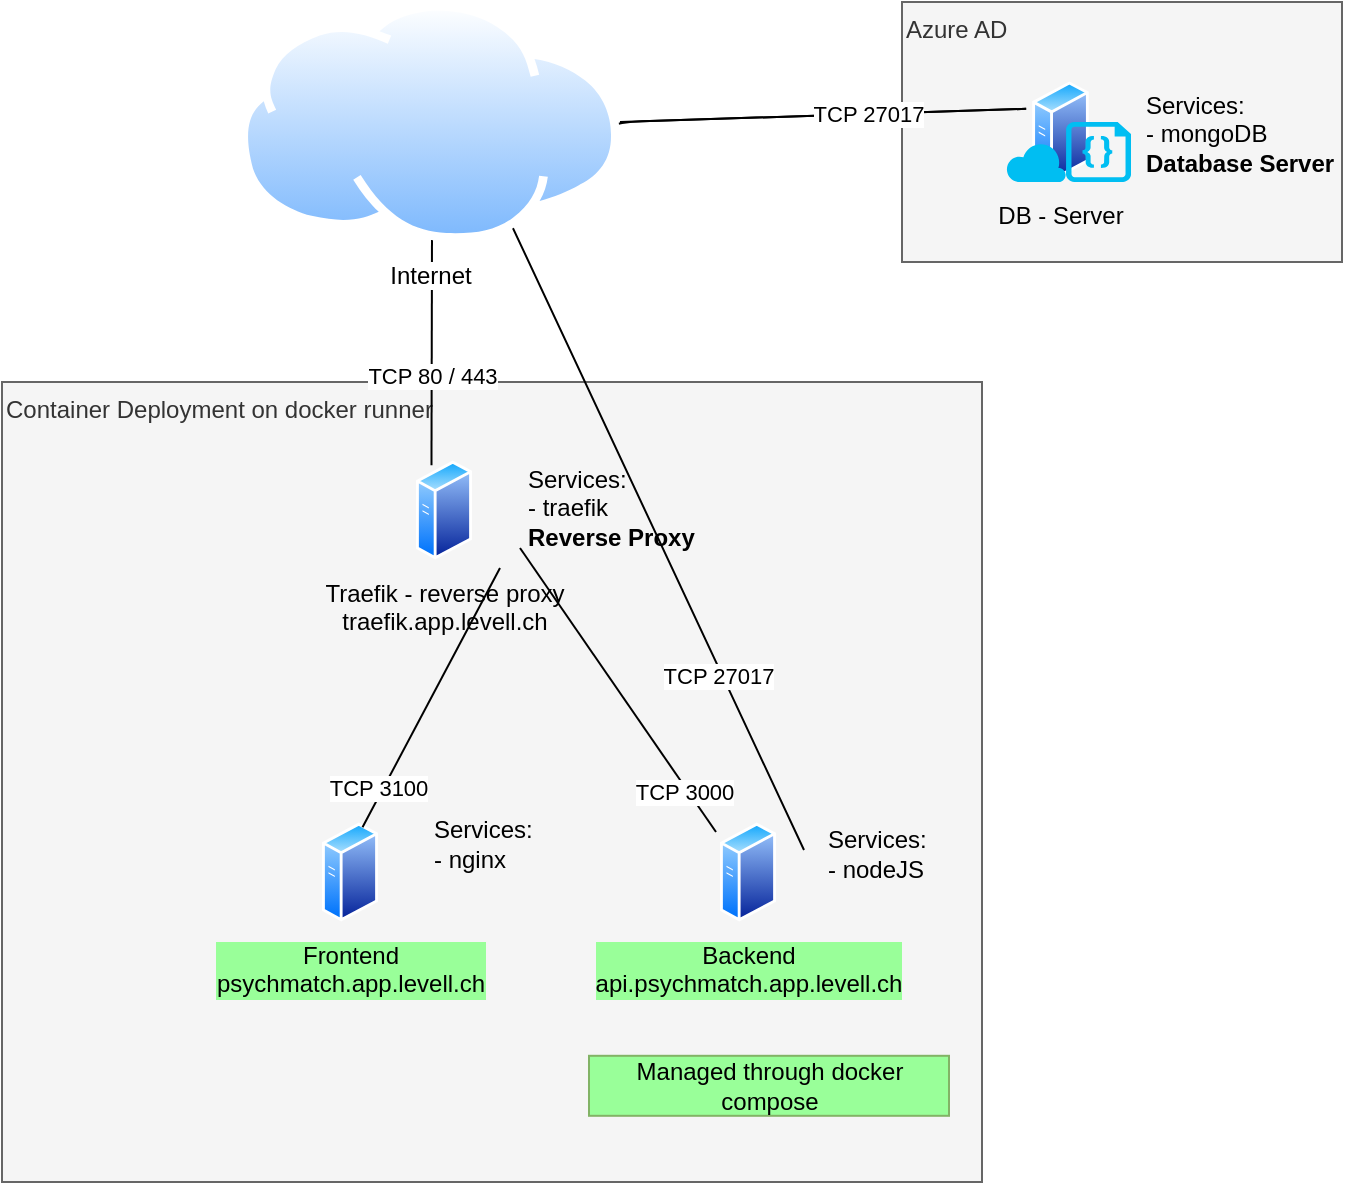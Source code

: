 <mxfile version="16.6.4" type="device" pages="6"><diagram id="qQyZ8xjQyn53162heen1" name="ArchitectureStreetmix"><mxGraphModel dx="2792" dy="1772" grid="1" gridSize="10" guides="1" tooltips="1" connect="1" arrows="1" fold="1" page="1" pageScale="1" pageWidth="827" pageHeight="1169" math="0" shadow="0"><root><mxCell id="0"/><mxCell id="1" parent="0"/><mxCell id="zIPIkFJO_v8_B_GZFJ4O-2" value="Azure AD" style="rounded=0;whiteSpace=wrap;html=1;fillColor=#f5f5f5;strokeColor=#666666;fontColor=#333333;align=left;verticalAlign=top;" vertex="1" parent="1"><mxGeometry x="-1170" y="-890" width="220" height="130" as="geometry"/></mxCell><mxCell id="96M_ANZX2XTfKE-PERCX-1" value="Container Deployment on docker runner" style="rounded=0;whiteSpace=wrap;html=1;fillColor=#f5f5f5;strokeColor=#666666;fontColor=#333333;align=left;verticalAlign=top;" parent="1" vertex="1"><mxGeometry x="-1620" y="-700" width="490" height="400" as="geometry"/></mxCell><mxCell id="96M_ANZX2XTfKE-PERCX-2" value="DB - Server" style="aspect=fixed;perimeter=ellipsePerimeter;html=1;align=center;shadow=0;dashed=0;spacingTop=3;image;image=img/lib/active_directory/generic_server.svg;fontFamily=Helvetica;fontSize=12;fontColor=#000000;strokeColor=#000000;fillColor=#ffffff;labelBackgroundColor=none;" parent="1" vertex="1"><mxGeometry x="-1110" y="-850.3" width="38.5" height="50" as="geometry"/></mxCell><mxCell id="96M_ANZX2XTfKE-PERCX-3" value="Services:&amp;nbsp;&lt;br&gt;- traefik&lt;br&gt;&lt;b&gt;Reverse Proxy&lt;/b&gt;" style="text;html=1;strokeColor=none;fillColor=none;align=left;verticalAlign=middle;whiteSpace=wrap;rounded=0;" parent="1" vertex="1"><mxGeometry x="-1359" y="-647.3" width="104" height="20" as="geometry"/></mxCell><mxCell id="96M_ANZX2XTfKE-PERCX-4" value="TCP 27017" style="endArrow=none;html=1;entryX=0;entryY=0.25;entryDx=0;entryDy=0;exitX=0.75;exitY=0;exitDx=0;exitDy=0;endFill=0;" parent="1" source="96M_ANZX2XTfKE-PERCX-10" target="96M_ANZX2XTfKE-PERCX-2" edge="1"><mxGeometry x="-0.705" y="1" width="50" height="50" relative="1" as="geometry"><mxPoint x="-837.845" y="-385.503" as="sourcePoint"/><mxPoint x="-1134.5" y="-597.0" as="targetPoint"/><mxPoint x="-1" as="offset"/><Array as="points"><mxPoint x="-1380" y="-810"/><mxPoint x="-1310" y="-830"/></Array></mxGeometry></mxCell><mxCell id="96M_ANZX2XTfKE-PERCX-5" value="Frontend&lt;br&gt;psychmatch.app.levell.ch" style="aspect=fixed;perimeter=ellipsePerimeter;html=1;align=center;shadow=0;dashed=0;spacingTop=3;image;image=img/lib/active_directory/generic_server.svg;labelBackgroundColor=#99FF99;" parent="1" vertex="1"><mxGeometry x="-1460" y="-480" width="28.0" height="50" as="geometry"/></mxCell><mxCell id="96M_ANZX2XTfKE-PERCX-6" value="Services:&amp;nbsp;&lt;br&gt;- nginx" style="text;html=1;strokeColor=none;fillColor=none;align=left;verticalAlign=middle;whiteSpace=wrap;rounded=0;" parent="1" vertex="1"><mxGeometry x="-1406.5" y="-479" width="80" height="20" as="geometry"/></mxCell><mxCell id="96M_ANZX2XTfKE-PERCX-7" value="" style="shape=image;html=1;verticalAlign=top;verticalLabelPosition=bottom;labelBackgroundColor=#ffffff;imageAspect=0;aspect=fixed;image=https://cdn4.iconfinder.com/data/icons/logos-and-brands/512/97_Docker_logo_logos-128.png" parent="1" vertex="1"><mxGeometry x="-1441" y="-466" width="40" height="40" as="geometry"/></mxCell><mxCell id="96M_ANZX2XTfKE-PERCX-8" value="Backend&lt;br&gt;api.psychmatch.app.levell.ch" style="aspect=fixed;perimeter=ellipsePerimeter;html=1;align=center;shadow=0;dashed=0;spacingTop=3;image;image=img/lib/active_directory/generic_server.svg;labelBackgroundColor=#99FF99;" parent="1" vertex="1"><mxGeometry x="-1261" y="-480" width="28.0" height="50" as="geometry"/></mxCell><mxCell id="96M_ANZX2XTfKE-PERCX-9" value="Services:&amp;nbsp;&lt;br&gt;- nodeJS" style="text;html=1;strokeColor=none;fillColor=none;align=left;verticalAlign=middle;whiteSpace=wrap;rounded=0;" parent="1" vertex="1"><mxGeometry x="-1209" y="-474" width="85" height="20" as="geometry"/></mxCell><mxCell id="96M_ANZX2XTfKE-PERCX-10" value="" style="shape=image;html=1;verticalAlign=top;verticalLabelPosition=bottom;labelBackgroundColor=#ffffff;imageAspect=0;aspect=fixed;image=https://cdn4.iconfinder.com/data/icons/logos-and-brands/512/97_Docker_logo_logos-128.png" parent="1" vertex="1"><mxGeometry x="-1249" y="-466" width="40" height="40" as="geometry"/></mxCell><mxCell id="96M_ANZX2XTfKE-PERCX-26" value="Traefik - reverse proxy&lt;br&gt;traefik.app.levell.ch" style="aspect=fixed;perimeter=ellipsePerimeter;html=1;align=center;shadow=0;dashed=0;spacingTop=3;image;image=img/lib/active_directory/generic_server.svg;labelBackgroundColor=none;" parent="1" vertex="1"><mxGeometry x="-1413" y="-661" width="28.0" height="50" as="geometry"/></mxCell><mxCell id="96M_ANZX2XTfKE-PERCX-27" value="" style="shape=image;html=1;verticalAlign=top;verticalLabelPosition=bottom;labelBackgroundColor=#ffffff;imageAspect=0;aspect=fixed;image=https://cdn4.iconfinder.com/data/icons/logos-and-brands/512/97_Docker_logo_logos-128.png" parent="1" vertex="1"><mxGeometry x="-1401" y="-647" width="40" height="40" as="geometry"/></mxCell><mxCell id="96M_ANZX2XTfKE-PERCX-30" value="TCP 3000" style="endArrow=none;html=1;exitX=-0.071;exitY=0.1;exitDx=0;exitDy=0;endFill=0;exitPerimeter=0;entryX=1;entryY=0.75;entryDx=0;entryDy=0;" parent="1" source="96M_ANZX2XTfKE-PERCX-8" target="96M_ANZX2XTfKE-PERCX-27" edge="1"><mxGeometry x="-0.705" y="1" width="50" height="50" relative="1" as="geometry"><mxPoint x="-1098" y="-370.4" as="sourcePoint"/><mxPoint x="-884.273" y="-500.607" as="targetPoint"/><mxPoint x="-1" as="offset"/></mxGeometry></mxCell><mxCell id="96M_ANZX2XTfKE-PERCX-34" value="TCP 3100" style="endArrow=none;html=1;entryX=0.75;entryY=1;entryDx=0;entryDy=0;exitX=0.75;exitY=0;exitDx=0;exitDy=0;endFill=0;" parent="1" source="96M_ANZX2XTfKE-PERCX-5" target="96M_ANZX2XTfKE-PERCX-27" edge="1"><mxGeometry x="-0.705" y="1" width="50" height="50" relative="1" as="geometry"><mxPoint x="-1048" y="-320.4" as="sourcePoint"/><mxPoint x="-834.273" y="-450.607" as="targetPoint"/><mxPoint x="-1" as="offset"/></mxGeometry></mxCell><mxCell id="96M_ANZX2XTfKE-PERCX-35" value="TCP 80 / 443" style="endArrow=none;html=1;exitX=0.25;exitY=0;exitDx=0;exitDy=0;endFill=0;" parent="1" source="96M_ANZX2XTfKE-PERCX-26" edge="1"><mxGeometry x="-0.217" width="50" height="50" relative="1" as="geometry"><mxPoint x="-1038" y="-310.4" as="sourcePoint"/><mxPoint x="-1405" y="-773.4" as="targetPoint"/><mxPoint as="offset"/></mxGeometry></mxCell><mxCell id="96M_ANZX2XTfKE-PERCX-41" value="Internet" style="aspect=fixed;perimeter=ellipsePerimeter;html=1;align=center;shadow=0;dashed=0;spacingTop=3;image;image=img/lib/active_directory/internet_cloud.svg;" parent="1" vertex="1"><mxGeometry x="-1501.48" y="-890" width="190.48" height="120" as="geometry"/></mxCell><mxCell id="96M_ANZX2XTfKE-PERCX-67" value="Services:&amp;nbsp;&lt;br&gt;- mongoDB&lt;br&gt;&lt;b&gt;Database Server&lt;/b&gt;" style="text;html=1;strokeColor=none;fillColor=none;align=left;verticalAlign=middle;whiteSpace=wrap;rounded=0;" parent="1" vertex="1"><mxGeometry x="-1050" y="-834" width="104" height="20" as="geometry"/></mxCell><mxCell id="96M_ANZX2XTfKE-PERCX-76" value="Managed through docker compose" style="rounded=0;whiteSpace=wrap;html=1;fillColor=#99FF99;strokeColor=#82b366;" parent="1" vertex="1"><mxGeometry x="-1326.5" y="-363.1" width="180" height="30" as="geometry"/></mxCell><mxCell id="w_t-z0tEU47WpqoDNk3G-3" value="" style="verticalLabelPosition=bottom;html=1;verticalAlign=top;align=center;strokeColor=none;fillColor=#00BEF2;shape=mxgraph.azure.code_file;pointerEvents=1;" parent="1" vertex="1"><mxGeometry x="-1088" y="-830" width="32.5" height="30" as="geometry"/></mxCell><mxCell id="w_t-z0tEU47WpqoDNk3G-4" value="TCP 27017" style="endArrow=none;html=1;exitX=0;exitY=0.25;exitDx=0;exitDy=0;endFill=0;entryX=1;entryY=0.5;entryDx=0;entryDy=0;" parent="1" source="96M_ANZX2XTfKE-PERCX-2" target="96M_ANZX2XTfKE-PERCX-41" edge="1"><mxGeometry x="-0.217" width="50" height="50" relative="1" as="geometry"><mxPoint x="-1395.221" y="-648.396" as="sourcePoint"/><mxPoint x="-1395" y="-763.4" as="targetPoint"/><mxPoint as="offset"/></mxGeometry></mxCell><mxCell id="zIPIkFJO_v8_B_GZFJ4O-1" value="" style="verticalLabelPosition=bottom;html=1;verticalAlign=top;align=center;strokeColor=none;fillColor=#00BEF2;shape=mxgraph.azure.cloud;labelBackgroundColor=none;" vertex="1" parent="1"><mxGeometry x="-1118" y="-820" width="30" height="20" as="geometry"/></mxCell></root></mxGraphModel></diagram><diagram id="lpQm7NRxzATb9ZtArna3" name="Schematic Visualisation"><mxGraphModel dx="2249" dy="754" grid="1" gridSize="10" guides="1" tooltips="1" connect="1" arrows="1" fold="1" page="1" pageScale="1" pageWidth="827" pageHeight="1169" math="0" shadow="0"><root><mxCell id="cSlD16HzSfQMC0nn3rSk-0"/><mxCell id="cSlD16HzSfQMC0nn3rSk-1" parent="cSlD16HzSfQMC0nn3rSk-0"/><mxCell id="qzi3_9aLw6VrGjQg-G-w-5" value="&amp;lt;" style="rounded=0;whiteSpace=wrap;html=1;strokeColor=#6c8ebf;fillColor=#dae8fc;align=left;verticalAlign=top;fontStyle=2" parent="cSlD16HzSfQMC0nn3rSk-1" vertex="1"><mxGeometry x="200" y="110" width="1100" height="770" as="geometry"/></mxCell><mxCell id="qzi3_9aLw6VrGjQg-G-w-0" value="Potential Client" style="verticalLabelPosition=bottom;shadow=0;dashed=0;align=center;html=1;verticalAlign=top;strokeWidth=1;shape=mxgraph.mockup.containers.userFemale;strokeColor=none;strokeColor2=#008cff;fillColor=default;" parent="cSlD16HzSfQMC0nn3rSk-1" vertex="1"><mxGeometry x="70" y="130" width="100" height="100" as="geometry"/></mxCell><mxCell id="qzi3_9aLw6VrGjQg-G-w-3" value="&lt;h1&gt;Potential Client&lt;/h1&gt;&lt;p&gt;Formulates the issue she or he is currently experiencing in an e-mail and sends it to our service.&amp;nbsp;&lt;/p&gt;&lt;p&gt;The e-mails are written in Czech.&amp;nbsp;&lt;/p&gt;" style="text;html=1;strokeColor=none;fillColor=none;spacing=5;spacingTop=-20;whiteSpace=wrap;overflow=hidden;rounded=0;" parent="cSlD16HzSfQMC0nn3rSk-1" vertex="1"><mxGeometry x="-140" y="130" width="190" height="130" as="geometry"/></mxCell><mxCell id="qzi3_9aLw6VrGjQg-G-w-4" value="&lt;h1&gt;Psychologists&lt;/h1&gt;&lt;p&gt;`Receives the e-mail from the potential clients.&amp;nbsp;&lt;/p&gt;&lt;p&gt;Adds the email to the psychmatch web app. During this process the psychologists ensures that sensitive data is removed.&amp;nbsp;&lt;br&gt;&lt;/p&gt;&lt;p&gt;Additionally is in charge of managing the psychologists pool. A psychologists is defined with its name and matching keywords.&lt;/p&gt;" style="text;html=1;strokeColor=none;fillColor=none;spacing=5;spacingTop=-20;whiteSpace=wrap;overflow=hidden;rounded=0;" parent="cSlD16HzSfQMC0nn3rSk-1" vertex="1"><mxGeometry x="414" y="126" width="306" height="184" as="geometry"/></mxCell><mxCell id="qzi3_9aLw6VrGjQg-G-w-6" value="" style="endArrow=classic;html=1;rounded=0;entryX=-0.008;entryY=0.535;entryDx=0;entryDy=0;entryPerimeter=0;exitX=1.009;exitY=0.599;exitDx=0;exitDy=0;exitPerimeter=0;" parent="cSlD16HzSfQMC0nn3rSk-1" source="qzi3_9aLw6VrGjQg-G-w-0" target="qzi3_9aLw6VrGjQg-G-w-1" edge="1"><mxGeometry width="50" height="50" relative="1" as="geometry"><mxPoint x="80" y="340" as="sourcePoint"/><mxPoint x="130" y="290" as="targetPoint"/></mxGeometry></mxCell><mxCell id="qzi3_9aLw6VrGjQg-G-w-2" value="" style="html=1;verticalLabelPosition=bottom;align=center;labelBackgroundColor=#ffffff;verticalAlign=top;strokeWidth=2;strokeColor=#0080F0;shadow=0;dashed=0;shape=mxgraph.ios7.icons.mail;" parent="cSlD16HzSfQMC0nn3rSk-1" vertex="1"><mxGeometry x="220" y="172" width="50" height="28" as="geometry"/></mxCell><mxCell id="qzi3_9aLw6VrGjQg-G-w-8" value="Psychmatch" style="rounded=0;whiteSpace=wrap;html=1;strokeColor=#82b366;fillColor=#d5e8d4;align=left;verticalAlign=top;" parent="cSlD16HzSfQMC0nn3rSk-1" vertex="1"><mxGeometry x="220" y="310" width="1060" height="550" as="geometry"/></mxCell><mxCell id="qzi3_9aLw6VrGjQg-G-w-24" value="Psychologists Pool" style="rounded=0;whiteSpace=wrap;html=1;strokeColor=#b85450;fillColor=#f8cecc;verticalAlign=top;align=left;" parent="cSlD16HzSfQMC0nn3rSk-1" vertex="1"><mxGeometry x="710" y="358" width="290" height="165" as="geometry"/></mxCell><mxCell id="qzi3_9aLw6VrGjQg-G-w-9" value="" style="html=1;verticalLabelPosition=bottom;align=center;labelBackgroundColor=#ffffff;verticalAlign=top;strokeWidth=2;strokeColor=#0080F0;shadow=0;dashed=0;shape=mxgraph.ios7.icons.mail;" parent="cSlD16HzSfQMC0nn3rSk-1" vertex="1"><mxGeometry x="331" y="330" width="50" height="28" as="geometry"/></mxCell><mxCell id="qzi3_9aLw6VrGjQg-G-w-12" value="" style="strokeColor=#dddddd;shadow=1;strokeWidth=1;rounded=1;absoluteArcSize=1;arcSize=2;fillColor=default;" parent="cSlD16HzSfQMC0nn3rSk-1" vertex="1"><mxGeometry x="296" y="400" width="120" height="40" as="geometry"/></mxCell><mxCell id="qzi3_9aLw6VrGjQg-G-w-13" value="Translation&#10;API" style="sketch=0;dashed=0;connectable=0;html=1;fillColor=#5184F3;strokeColor=none;shape=mxgraph.gcp2.hexIcon;prIcon=cloud_translation_api;part=1;labelPosition=right;verticalLabelPosition=middle;align=left;verticalAlign=middle;spacingLeft=5;fontColor=#999999;fontSize=12;" parent="qzi3_9aLw6VrGjQg-G-w-12" vertex="1"><mxGeometry y="0.5" width="44" height="39" relative="1" as="geometry"><mxPoint x="5" y="-19.5" as="offset"/></mxGeometry></mxCell><mxCell id="qzi3_9aLw6VrGjQg-G-w-14" value="" style="shape=image;html=1;verticalAlign=top;verticalLabelPosition=bottom;labelBackgroundColor=#ffffff;imageAspect=0;aspect=fixed;image=https://cdn2.iconfinder.com/data/icons/seo-web-1-filled-outline/64/keyword-search_result-seo-128.png;strokeColor=default;fillColor=default;" parent="cSlD16HzSfQMC0nn3rSk-1" vertex="1"><mxGeometry x="326" y="524" width="60" height="60" as="geometry"/></mxCell><mxCell id="qzi3_9aLw6VrGjQg-G-w-15" value="" style="shape=image;html=1;verticalAlign=top;verticalLabelPosition=bottom;labelBackgroundColor=#ffffff;imageAspect=0;aspect=fixed;image=https://cdn0.iconfinder.com/data/icons/female-styles/500/woman-headband-bg-128.png;strokeColor=default;fillColor=default;" parent="cSlD16HzSfQMC0nn3rSk-1" vertex="1"><mxGeometry x="750" y="393" width="60" height="60" as="geometry"/></mxCell><mxCell id="qzi3_9aLw6VrGjQg-G-w-16" value="" style="shape=image;html=1;verticalAlign=top;verticalLabelPosition=bottom;labelBackgroundColor=#ffffff;imageAspect=0;aspect=fixed;image=https://cdn0.iconfinder.com/data/icons/female-styles/500/woman-runner-bg-128.png;strokeColor=default;fillColor=default;" parent="cSlD16HzSfQMC0nn3rSk-1" vertex="1"><mxGeometry x="810" y="393" width="60" height="60" as="geometry"/></mxCell><mxCell id="qzi3_9aLw6VrGjQg-G-w-18" value="" style="shape=image;html=1;verticalAlign=top;verticalLabelPosition=bottom;labelBackgroundColor=#ffffff;imageAspect=0;aspect=fixed;image=https://cdn0.iconfinder.com/data/icons/female-styles/500/woman-headband-bg-128.png;strokeColor=default;fillColor=default;" parent="cSlD16HzSfQMC0nn3rSk-1" vertex="1"><mxGeometry x="810" y="453" width="60" height="60" as="geometry"/></mxCell><mxCell id="qzi3_9aLw6VrGjQg-G-w-19" value="" style="shape=image;html=1;verticalAlign=top;verticalLabelPosition=bottom;labelBackgroundColor=#ffffff;imageAspect=0;aspect=fixed;image=https://cdn0.iconfinder.com/data/icons/female-styles/500/woman-runner-bg-128.png;strokeColor=default;fillColor=default;" parent="cSlD16HzSfQMC0nn3rSk-1" vertex="1"><mxGeometry x="750" y="453" width="60" height="60" as="geometry"/></mxCell><mxCell id="qzi3_9aLw6VrGjQg-G-w-20" value="" style="shape=image;html=1;verticalAlign=top;verticalLabelPosition=bottom;labelBackgroundColor=#ffffff;imageAspect=0;aspect=fixed;image=https://cdn0.iconfinder.com/data/icons/female-styles/500/woman-runner-bg-128.png;strokeColor=default;fillColor=default;" parent="cSlD16HzSfQMC0nn3rSk-1" vertex="1"><mxGeometry x="870" y="453" width="60" height="60" as="geometry"/></mxCell><mxCell id="qzi3_9aLw6VrGjQg-G-w-21" value="" style="shape=image;html=1;verticalAlign=top;verticalLabelPosition=bottom;labelBackgroundColor=#ffffff;imageAspect=0;aspect=fixed;image=https://cdn0.iconfinder.com/data/icons/female-styles/500/woman-headband-bg-128.png;strokeColor=default;fillColor=default;" parent="cSlD16HzSfQMC0nn3rSk-1" vertex="1"><mxGeometry x="870" y="393" width="60" height="60" as="geometry"/></mxCell><mxCell id="qzi3_9aLw6VrGjQg-G-w-23" value="manages" style="endArrow=classic;html=1;rounded=0;entryX=0.5;entryY=0;entryDx=0;entryDy=0;exitX=1;exitY=0.5;exitDx=0;exitDy=0;" parent="cSlD16HzSfQMC0nn3rSk-1" target="qzi3_9aLw6VrGjQg-G-w-24" edge="1"><mxGeometry x="-0.261" width="50" height="50" relative="1" as="geometry"><mxPoint x="724" y="213" as="sourcePoint"/><mxPoint x="969" y="395" as="targetPoint"/><Array as="points"><mxPoint x="855" y="213"/></Array><mxPoint as="offset"/></mxGeometry></mxCell><mxCell id="qzi3_9aLw6VrGjQg-G-w-25" value="uploads" style="endArrow=classic;html=1;rounded=0;entryX=0.513;entryY=0.061;entryDx=0;entryDy=0;entryPerimeter=0;" parent="cSlD16HzSfQMC0nn3rSk-1" source="qzi3_9aLw6VrGjQg-G-w-1" target="qzi3_9aLw6VrGjQg-G-w-9" edge="1"><mxGeometry width="50" height="50" relative="1" as="geometry"><mxPoint x="310" y="340" as="sourcePoint"/><mxPoint x="360" y="290" as="targetPoint"/></mxGeometry></mxCell><mxCell id="qzi3_9aLw6VrGjQg-G-w-26" value="" style="aspect=fixed;perimeter=ellipsePerimeter;html=1;align=center;shadow=0;dashed=0;spacingTop=3;image;image=img/lib/active_directory/database.svg;strokeColor=default;fillColor=default;" parent="cSlD16HzSfQMC0nn3rSk-1" vertex="1"><mxGeometry x="950" y="358" width="50" height="37" as="geometry"/></mxCell><mxCell id="qzi3_9aLw6VrGjQg-G-w-28" value="" style="aspect=fixed;perimeter=ellipsePerimeter;html=1;align=center;shadow=0;dashed=0;spacingTop=3;image;image=img/lib/active_directory/database.svg;strokeColor=default;fillColor=default;" parent="cSlD16HzSfQMC0nn3rSk-1" vertex="1"><mxGeometry x="610" y="820" width="50" height="37" as="geometry"/></mxCell><mxCell id="qzi3_9aLw6VrGjQg-G-w-29" value="translation from CZ to EN" style="endArrow=classic;html=1;rounded=0;exitX=0.497;exitY=1.092;exitDx=0;exitDy=0;exitPerimeter=0;" parent="cSlD16HzSfQMC0nn3rSk-1" source="qzi3_9aLw6VrGjQg-G-w-9" target="qzi3_9aLw6VrGjQg-G-w-12" edge="1"><mxGeometry width="50" height="50" relative="1" as="geometry"><mxPoint x="460" y="460" as="sourcePoint"/><mxPoint x="510" y="410" as="targetPoint"/></mxGeometry></mxCell><mxCell id="qzi3_9aLw6VrGjQg-G-w-30" value="Keyword extraction on &lt;br&gt;CZ and EN content" style="endArrow=classic;html=1;rounded=0;entryX=0.5;entryY=0;entryDx=0;entryDy=0;exitX=0.5;exitY=1;exitDx=0;exitDy=0;" parent="cSlD16HzSfQMC0nn3rSk-1" source="qzi3_9aLw6VrGjQg-G-w-12" target="qzi3_9aLw6VrGjQg-G-w-14" edge="1"><mxGeometry width="50" height="50" relative="1" as="geometry"><mxPoint x="350" y="520" as="sourcePoint"/><mxPoint x="400" y="470" as="targetPoint"/></mxGeometry></mxCell><mxCell id="qzi3_9aLw6VrGjQg-G-w-31" value="processed document stored in database" style="endArrow=classic;html=1;rounded=0;exitX=0.25;exitY=1;exitDx=0;exitDy=0;entryX=0.5;entryY=0;entryDx=0;entryDy=0;" parent="cSlD16HzSfQMC0nn3rSk-1" source="qzi3_9aLw6VrGjQg-G-w-33" target="qzi3_9aLw6VrGjQg-G-w-28" edge="1"><mxGeometry x="0.286" width="50" height="50" relative="1" as="geometry"><mxPoint x="80" y="620" as="sourcePoint"/><mxPoint x="130" y="570" as="targetPoint"/><mxPoint as="offset"/></mxGeometry></mxCell><mxCell id="qzi3_9aLw6VrGjQg-G-w-32" value="" style="endArrow=classic;html=1;rounded=0;exitX=1;exitY=1;exitDx=0;exitDy=0;" parent="cSlD16HzSfQMC0nn3rSk-1" source="qzi3_9aLw6VrGjQg-G-w-14" target="qzi3_9aLw6VrGjQg-G-w-33" edge="1"><mxGeometry width="50" height="50" relative="1" as="geometry"><mxPoint x="-20" y="850" as="sourcePoint"/><mxPoint x="-30" y="800" as="targetPoint"/></mxGeometry></mxCell><mxCell id="qzi3_9aLw6VrGjQg-G-w-33" value="" style="shape=image;html=1;verticalAlign=top;verticalLabelPosition=bottom;labelBackgroundColor=#ffffff;imageAspect=0;aspect=fixed;image=https://cdn2.iconfinder.com/data/icons/elasto-online-store/26/00-ELASTOFONT-STORE-READY_compare-128.png;strokeColor=default;fillColor=default;" parent="cSlD16HzSfQMC0nn3rSk-1" vertex="1"><mxGeometry x="620" y="680" width="56" height="56" as="geometry"/></mxCell><mxCell id="qzi3_9aLw6VrGjQg-G-w-1" value="Psychologists" style="sketch=0;aspect=fixed;html=1;points=[];align=center;image;fontSize=12;image=img/lib/mscae/User_Health_Icon.svg;" parent="cSlD16HzSfQMC0nn3rSk-1" vertex="1"><mxGeometry x="310" y="136" width="92" height="100" as="geometry"/></mxCell><mxCell id="qzi3_9aLw6VrGjQg-G-w-34" value="" style="endArrow=classic;html=1;rounded=0;exitX=0.5;exitY=1;exitDx=0;exitDy=0;entryX=1;entryY=0;entryDx=0;entryDy=0;" parent="cSlD16HzSfQMC0nn3rSk-1" source="qzi3_9aLw6VrGjQg-G-w-24" target="qzi3_9aLw6VrGjQg-G-w-33" edge="1"><mxGeometry width="50" height="50" relative="1" as="geometry"><mxPoint x="396" y="550" as="sourcePoint"/><mxPoint x="500" y="636.667" as="targetPoint"/></mxGeometry></mxCell><mxCell id="qzi3_9aLw6VrGjQg-G-w-35" value="&lt;h1&gt;Psychologists Pool&lt;/h1&gt;&lt;p&gt;Pool of trusted psychologists. A psychologist is defined with his or her name, their website and describing keywords.&amp;nbsp;&lt;/p&gt;&lt;p&gt;The keywords are being matched with the potential client emails. They should describe the skills, personal traits and other important factors for the match making between client and psychologist.&amp;nbsp;&lt;/p&gt;" style="text;html=1;strokeColor=none;fillColor=none;spacing=5;spacingTop=-20;whiteSpace=wrap;overflow=hidden;rounded=0;" parent="cSlD16HzSfQMC0nn3rSk-1" vertex="1"><mxGeometry x="1006" y="358" width="264" height="184" as="geometry"/></mxCell><mxCell id="qzi3_9aLw6VrGjQg-G-w-36" value="&lt;h1&gt;Translation&lt;/h1&gt;&lt;p&gt;To generalize the match making process, the content of the email is being translated to English.&amp;nbsp;&lt;/p&gt;" style="text;html=1;strokeColor=none;fillColor=none;spacing=5;spacingTop=-20;whiteSpace=wrap;overflow=hidden;rounded=0;" parent="cSlD16HzSfQMC0nn3rSk-1" vertex="1"><mxGeometry x="430" y="370" width="250" height="184" as="geometry"/></mxCell><mxCell id="qzi3_9aLw6VrGjQg-G-w-37" value="&lt;h1&gt;Keyword extraction&lt;/h1&gt;&lt;p&gt;&lt;span&gt;The keywords are automatically extracted from the EN and CZ content. They should capture the preference and issue of the client.&amp;nbsp;&lt;/span&gt;&lt;br&gt;&lt;/p&gt;" style="text;html=1;strokeColor=none;fillColor=none;spacing=5;spacingTop=-20;whiteSpace=wrap;overflow=hidden;rounded=0;" parent="cSlD16HzSfQMC0nn3rSk-1" vertex="1"><mxGeometry x="426" y="515" width="274" height="184" as="geometry"/></mxCell><mxCell id="qzi3_9aLw6VrGjQg-G-w-38" value="&lt;h1&gt;Match Making Algorithm&lt;/h1&gt;&lt;p&gt;Matches based on the automatically extracted keywords from the client e-mail and the psychologist keywords from the pool.&amp;nbsp;&lt;span&gt;The algorithm should indicate the quality of the match and should provide a list of matching psychologists including their matching score.&lt;/span&gt;&lt;/p&gt;" style="text;html=1;strokeColor=none;fillColor=none;spacing=5;spacingTop=-20;whiteSpace=wrap;overflow=hidden;rounded=0;" parent="cSlD16HzSfQMC0nn3rSk-1" vertex="1"><mxGeometry x="720" y="650" width="490" height="184" as="geometry"/></mxCell></root></mxGraphModel></diagram><diagram id="SWdBfwpk2RXpLSxHNHVs" name="CI/CD"><mxGraphModel dx="1422" dy="754" grid="1" gridSize="10" guides="1" tooltips="1" connect="1" arrows="1" fold="1" page="1" pageScale="1" pageWidth="827" pageHeight="1169" math="0" shadow="0"><root><mxCell id="GKOA38QvNoy8hD6C2hSz-0"/><mxCell id="GKOA38QvNoy8hD6C2hSz-1" parent="GKOA38QvNoy8hD6C2hSz-0"/><mxCell id="GKOA38QvNoy8hD6C2hSz-2" value="Github.com&lt;br&gt;- Code Repository" style="html=1;verticalLabelPosition=bottom;align=center;labelBackgroundColor=#ffffff;verticalAlign=top;strokeWidth=2;strokeColor=#0080F0;shadow=0;dashed=0;shape=mxgraph.ios7.icons.cloud;" parent="GKOA38QvNoy8hD6C2hSz-1" vertex="1"><mxGeometry x="60" y="50" width="80" height="60" as="geometry"/></mxCell><mxCell id="GKOA38QvNoy8hD6C2hSz-3" value="" style="dashed=0;outlineConnect=0;html=1;align=center;labelPosition=center;verticalLabelPosition=bottom;verticalAlign=top;shape=mxgraph.webicons.github;gradientColor=#DFDEDE" parent="GKOA38QvNoy8hD6C2hSz-1" vertex="1"><mxGeometry x="112.4" y="80" width="37.6" height="37.6" as="geometry"/></mxCell><mxCell id="GKOA38QvNoy8hD6C2hSz-4" value="Development" style="image;html=1;image=img/lib/clip_art/computers/Laptop_128x128.png" parent="GKOA38QvNoy8hD6C2hSz-1" vertex="1"><mxGeometry x="87" y="240" width="50" height="50" as="geometry"/></mxCell><mxCell id="GKOA38QvNoy8hD6C2hSz-5" value="" style="shape=image;html=1;verticalAlign=top;verticalLabelPosition=bottom;labelBackgroundColor=#ffffff;imageAspect=0;aspect=fixed;image=https://cdn3.iconfinder.com/data/icons/social-media-2169/24/social_media_social_media_logo_git-128.png" parent="GKOA38QvNoy8hD6C2hSz-1" vertex="1"><mxGeometry x="40" y="74.6" width="40" height="40" as="geometry"/></mxCell><mxCell id="GKOA38QvNoy8hD6C2hSz-6" value="Commit on master" style="endArrow=classic;html=1;" parent="GKOA38QvNoy8hD6C2hSz-1" edge="1"><mxGeometry width="50" height="50" relative="1" as="geometry"><mxPoint x="144" y="240" as="sourcePoint"/><mxPoint x="143.972" y="117.6" as="targetPoint"/></mxGeometry></mxCell><mxCell id="GKOA38QvNoy8hD6C2hSz-7" value="Github.com&lt;br&gt;- GitHubAction" style="html=1;verticalLabelPosition=bottom;align=center;labelBackgroundColor=#ffffff;verticalAlign=top;strokeWidth=2;strokeColor=#0080F0;shadow=0;dashed=0;shape=mxgraph.ios7.icons.cloud;" parent="GKOA38QvNoy8hD6C2hSz-1" vertex="1"><mxGeometry x="290" y="50" width="80" height="60" as="geometry"/></mxCell><mxCell id="GKOA38QvNoy8hD6C2hSz-8" value="" style="dashed=0;outlineConnect=0;html=1;align=center;labelPosition=center;verticalLabelPosition=bottom;verticalAlign=top;shape=mxgraph.webicons.github;gradientColor=#DFDEDE" parent="GKOA38QvNoy8hD6C2hSz-1" vertex="1"><mxGeometry x="342.4" y="80" width="37.6" height="37.6" as="geometry"/></mxCell><mxCell id="GKOA38QvNoy8hD6C2hSz-9" value="git" style="endArrow=classic;startArrow=classic;html=1;exitX=0.25;exitY=0;exitDx=0;exitDy=0;" parent="GKOA38QvNoy8hD6C2hSz-1" edge="1"><mxGeometry width="50" height="50" relative="1" as="geometry"><mxPoint x="82.5" y="240" as="sourcePoint"/><mxPoint x="82.906" y="110" as="targetPoint"/></mxGeometry></mxCell><mxCell id="GKOA38QvNoy8hD6C2hSz-10" value="Execution of&lt;br&gt;Github Action" style="endArrow=classic;html=1;entryX=-0.056;entryY=0.658;entryDx=0;entryDy=0;entryPerimeter=0;" parent="GKOA38QvNoy8hD6C2hSz-1" target="GKOA38QvNoy8hD6C2hSz-7" edge="1"><mxGeometry width="50" height="50" relative="1" as="geometry"><mxPoint x="160" y="90" as="sourcePoint"/><mxPoint x="320" y="240" as="targetPoint"/></mxGeometry></mxCell><mxCell id="GKOA38QvNoy8hD6C2hSz-11" value="Github.com&lt;br&gt;- Registry" style="html=1;verticalLabelPosition=bottom;align=center;labelBackgroundColor=#ffffff;verticalAlign=top;strokeWidth=2;strokeColor=#0080F0;shadow=0;dashed=0;shape=mxgraph.ios7.icons.cloud;" parent="GKOA38QvNoy8hD6C2hSz-1" vertex="1"><mxGeometry x="580" y="50" width="80" height="60" as="geometry"/></mxCell><mxCell id="GKOA38QvNoy8hD6C2hSz-12" value="" style="dashed=0;outlineConnect=0;html=1;align=center;labelPosition=center;verticalLabelPosition=bottom;verticalAlign=top;shape=mxgraph.webicons.github;gradientColor=#DFDEDE" parent="GKOA38QvNoy8hD6C2hSz-1" vertex="1"><mxGeometry x="631.4" y="80" width="37.6" height="37.6" as="geometry"/></mxCell><mxCell id="GKOA38QvNoy8hD6C2hSz-13" value="Save of Docker Image on&amp;nbsp;&lt;br&gt;Github Registry" style="endArrow=classic;html=1;" parent="GKOA38QvNoy8hD6C2hSz-1" edge="1"><mxGeometry width="50" height="50" relative="1" as="geometry"><mxPoint x="390" y="80" as="sourcePoint"/><mxPoint x="570" y="80" as="targetPoint"/></mxGeometry></mxCell><mxCell id="GKOA38QvNoy8hD6C2hSz-14" value="Docker Server" style="aspect=fixed;perimeter=ellipsePerimeter;html=1;align=center;shadow=0;dashed=0;spacingTop=3;image;image=img/lib/active_directory/windows_server.svg;" parent="GKOA38QvNoy8hD6C2hSz-1" vertex="1"><mxGeometry x="599.5" y="230" width="41" height="50" as="geometry"/></mxCell><mxCell id="GKOA38QvNoy8hD6C2hSz-15" value="automatic deployment&amp;nbsp;&lt;br&gt;to docker swarm" style="endArrow=classic;html=1;exitX=0.1;exitY=0.975;exitDx=0;exitDy=0;exitPerimeter=0;" parent="GKOA38QvNoy8hD6C2hSz-1" source="GKOA38QvNoy8hD6C2hSz-11" edge="1"><mxGeometry width="50" height="50" relative="1" as="geometry"><mxPoint x="380" y="340" as="sourcePoint"/><mxPoint x="588" y="240" as="targetPoint"/></mxGeometry></mxCell></root></mxGraphModel></diagram><diagram id="7tp5M0BOoMHOAnCY-GIb" name="Frontend-Backend"><mxGraphModel dx="769" dy="408" grid="1" gridSize="10" guides="1" tooltips="1" connect="1" arrows="1" fold="1" page="1" pageScale="1" pageWidth="827" pageHeight="1169" math="0" shadow="0"><root><mxCell id="-Xr6-OzLiYY0Wks3MI5l-0"/><mxCell id="-Xr6-OzLiYY0Wks3MI5l-1" parent="-Xr6-OzLiYY0Wks3MI5l-0"/><mxCell id="-Xr6-OzLiYY0Wks3MI5l-2" value="Client" style="rounded=0;whiteSpace=wrap;html=1;align=left;verticalAlign=top;" parent="-Xr6-OzLiYY0Wks3MI5l-1" vertex="1"><mxGeometry x="150" y="110" width="210" height="80" as="geometry"/></mxCell><mxCell id="-Xr6-OzLiYY0Wks3MI5l-3" value="Web UI - React JS" style="rounded=0;whiteSpace=wrap;html=1;align=center;verticalAlign=middle;" parent="-Xr6-OzLiYY0Wks3MI5l-1" vertex="1"><mxGeometry x="220" y="120" width="120" height="60" as="geometry"/></mxCell><mxCell id="-Xr6-OzLiYY0Wks3MI5l-4" value="Server" style="rounded=0;whiteSpace=wrap;html=1;align=left;verticalAlign=top;" parent="-Xr6-OzLiYY0Wks3MI5l-1" vertex="1"><mxGeometry x="150" y="240" width="210" height="80" as="geometry"/></mxCell><mxCell id="-Xr6-OzLiYY0Wks3MI5l-5" value="Node Webserver - API" style="rounded=0;whiteSpace=wrap;html=1;align=center;verticalAlign=middle;" parent="-Xr6-OzLiYY0Wks3MI5l-1" vertex="1"><mxGeometry x="220" y="250" width="120" height="60" as="geometry"/></mxCell><mxCell id="-Xr6-OzLiYY0Wks3MI5l-6" value="REST (https)" style="endArrow=classic;startArrow=classic;html=1;rounded=0;entryX=0.5;entryY=1;entryDx=0;entryDy=0;" parent="-Xr6-OzLiYY0Wks3MI5l-1" source="-Xr6-OzLiYY0Wks3MI5l-5" target="-Xr6-OzLiYY0Wks3MI5l-3" edge="1"><mxGeometry width="50" height="50" relative="1" as="geometry"><mxPoint x="200" y="240" as="sourcePoint"/><mxPoint x="250" y="190" as="targetPoint"/></mxGeometry></mxCell><mxCell id="-Xr6-OzLiYY0Wks3MI5l-7" value="Data" style="rounded=0;whiteSpace=wrap;html=1;align=left;verticalAlign=top;" parent="-Xr6-OzLiYY0Wks3MI5l-1" vertex="1"><mxGeometry x="150" y="338" width="210" height="92" as="geometry"/></mxCell><mxCell id="-Xr6-OzLiYY0Wks3MI5l-11" value="TCP&amp;nbsp;27017&amp;nbsp;" style="endArrow=none;html=1;rounded=0;entryX=0.5;entryY=1;entryDx=0;entryDy=0;" parent="-Xr6-OzLiYY0Wks3MI5l-1" source="nb2X7pFyYoY3Sct4lyrJ-0" target="-Xr6-OzLiYY0Wks3MI5l-5" edge="1"><mxGeometry width="50" height="50" relative="1" as="geometry"><mxPoint x="311" y="349" as="sourcePoint"/><mxPoint x="260" y="320" as="targetPoint"/></mxGeometry></mxCell><mxCell id="nb2X7pFyYoY3Sct4lyrJ-0" value="MongoDB instance" style="aspect=fixed;perimeter=ellipsePerimeter;html=1;align=center;shadow=0;dashed=0;spacingTop=3;image;image=img/lib/active_directory/generic_server.svg;fontFamily=Helvetica;fontSize=12;fontColor=#000000;strokeColor=#000000;fillColor=#ffffff;labelBackgroundColor=none;" vertex="1" parent="-Xr6-OzLiYY0Wks3MI5l-1"><mxGeometry x="260" y="350.0" width="38.5" height="50" as="geometry"/></mxCell><mxCell id="nb2X7pFyYoY3Sct4lyrJ-1" value="" style="verticalLabelPosition=bottom;html=1;verticalAlign=top;align=center;strokeColor=none;fillColor=#00BEF2;shape=mxgraph.azure.code_file;pointerEvents=1;" vertex="1" parent="-Xr6-OzLiYY0Wks3MI5l-1"><mxGeometry x="282" y="370.3" width="32.5" height="30" as="geometry"/></mxCell><mxCell id="nb2X7pFyYoY3Sct4lyrJ-2" value="" style="verticalLabelPosition=bottom;html=1;verticalAlign=top;align=center;strokeColor=none;fillColor=#00BEF2;shape=mxgraph.azure.cloud;labelBackgroundColor=none;" vertex="1" parent="-Xr6-OzLiYY0Wks3MI5l-1"><mxGeometry x="252" y="380.3" width="30" height="20" as="geometry"/></mxCell></root></mxGraphModel></diagram><diagram id="ksVR_EDPJttQX6djWeqX" name="React-Classes"><mxGraphModel dx="1422" dy="754" grid="1" gridSize="10" guides="1" tooltips="1" connect="1" arrows="1" fold="1" page="1" pageScale="1" pageWidth="827" pageHeight="1169" math="0" shadow="0"><root><mxCell id="czlt29FX4opbvfN5gx5C-0"/><mxCell id="czlt29FX4opbvfN5gx5C-1" parent="czlt29FX4opbvfN5gx5C-0"/><mxCell id="czlt29FX4opbvfN5gx5C-2" value="App Component" style="rounded=0;whiteSpace=wrap;html=1;align=left;verticalAlign=top;" parent="czlt29FX4opbvfN5gx5C-1" vertex="1"><mxGeometry x="80" y="190" width="710" height="310" as="geometry"/></mxCell><mxCell id="czlt29FX4opbvfN5gx5C-3" value="AppHeader Component" style="rounded=0;whiteSpace=wrap;html=1;align=left;verticalAlign=top;" parent="czlt29FX4opbvfN5gx5C-1" vertex="1"><mxGeometry x="100" y="220" width="540" height="60" as="geometry"/></mxCell><mxCell id="czlt29FX4opbvfN5gx5C-4" value="Footer Component" style="rounded=0;whiteSpace=wrap;html=1;align=left;verticalAlign=top;" parent="czlt29FX4opbvfN5gx5C-1" vertex="1"><mxGeometry x="100" y="420" width="670" height="60" as="geometry"/></mxCell><mxCell id="czlt29FX4opbvfN5gx5C-5" value="Helper Component" style="rounded=0;whiteSpace=wrap;html=1;align=left;verticalAlign=top;" parent="czlt29FX4opbvfN5gx5C-1" vertex="1"><mxGeometry x="660" y="220" width="110" height="60" as="geometry"/></mxCell><mxCell id="czlt29FX4opbvfN5gx5C-6" value="monitorManager Component / monitorViewer Component / causalViewer Component" style="rounded=0;whiteSpace=wrap;html=1;align=left;verticalAlign=top;" parent="czlt29FX4opbvfN5gx5C-1" vertex="1"><mxGeometry x="100" y="290" width="670" height="120" as="geometry"/></mxCell><mxCell id="czlt29FX4opbvfN5gx5C-7" value="monitorViewer Component" style="rounded=0;whiteSpace=wrap;html=1;align=left;verticalAlign=top;" parent="czlt29FX4opbvfN5gx5C-1" vertex="1"><mxGeometry x="80" y="780" width="710" height="210" as="geometry"/></mxCell><mxCell id="czlt29FX4opbvfN5gx5C-8" value="Choropleth Component" style="rounded=0;whiteSpace=wrap;html=1;align=left;verticalAlign=top;" parent="czlt29FX4opbvfN5gx5C-1" vertex="1"><mxGeometry x="100" y="815" width="320" height="155" as="geometry"/></mxCell><mxCell id="czlt29FX4opbvfN5gx5C-9" value="Scatterplot Component" style="rounded=0;whiteSpace=wrap;html=1;align=left;verticalAlign=top;" parent="czlt29FX4opbvfN5gx5C-1" vertex="1"><mxGeometry x="440" y="815" width="320" height="155" as="geometry"/></mxCell><mxCell id="czlt29FX4opbvfN5gx5C-10" value="ResponsiveChoropleth Nivo Component" style="rounded=0;whiteSpace=wrap;html=1;align=left;verticalAlign=top;" parent="czlt29FX4opbvfN5gx5C-1" vertex="1"><mxGeometry x="119" y="860" width="280" height="90" as="geometry"/></mxCell><mxCell id="czlt29FX4opbvfN5gx5C-11" value="ResponsiveScatterplot Nivo Component" style="rounded=0;whiteSpace=wrap;html=1;align=left;verticalAlign=top;" parent="czlt29FX4opbvfN5gx5C-1" vertex="1"><mxGeometry x="460" y="860" width="280" height="90" as="geometry"/></mxCell><mxCell id="czlt29FX4opbvfN5gx5C-12" value="monitorManager Component" style="rounded=0;whiteSpace=wrap;html=1;align=left;verticalAlign=top;" parent="czlt29FX4opbvfN5gx5C-1" vertex="1"><mxGeometry x="80" y="545" width="710" height="155" as="geometry"/></mxCell><mxCell id="czlt29FX4opbvfN5gx5C-13" value="ModelCard Component" style="rounded=0;whiteSpace=wrap;html=1;align=left;verticalAlign=top;" parent="czlt29FX4opbvfN5gx5C-1" vertex="1"><mxGeometry x="99" y="580" width="161" height="60" as="geometry"/></mxCell><mxCell id="czlt29FX4opbvfN5gx5C-14" value="ModelCard Component" style="rounded=0;whiteSpace=wrap;html=1;align=left;verticalAlign=top;" parent="czlt29FX4opbvfN5gx5C-1" vertex="1"><mxGeometry x="354.5" y="580" width="161" height="60" as="geometry"/></mxCell><mxCell id="czlt29FX4opbvfN5gx5C-15" value="ModelCard Component" style="rounded=0;whiteSpace=wrap;html=1;align=left;verticalAlign=top;" parent="czlt29FX4opbvfN5gx5C-1" vertex="1"><mxGeometry x="590" y="580" width="161" height="60" as="geometry"/></mxCell><mxCell id="czlt29FX4opbvfN5gx5C-16" value="..." style="text;html=1;strokeColor=none;fillColor=none;align=center;verticalAlign=middle;whiteSpace=wrap;rounded=0;" parent="czlt29FX4opbvfN5gx5C-1" vertex="1"><mxGeometry x="280" y="595" width="60" height="30" as="geometry"/></mxCell><mxCell id="czlt29FX4opbvfN5gx5C-17" value="..." style="text;html=1;strokeColor=none;fillColor=none;align=center;verticalAlign=middle;whiteSpace=wrap;rounded=0;" parent="czlt29FX4opbvfN5gx5C-1" vertex="1"><mxGeometry x="140" y="660" width="60" height="30" as="geometry"/></mxCell><mxCell id="czlt29FX4opbvfN5gx5C-18" value="..." style="text;html=1;strokeColor=none;fillColor=none;align=center;verticalAlign=middle;whiteSpace=wrap;rounded=0;" parent="czlt29FX4opbvfN5gx5C-1" vertex="1"><mxGeometry x="530" y="595" width="60" height="30" as="geometry"/></mxCell><mxCell id="czlt29FX4opbvfN5gx5C-19" value="..." style="text;html=1;strokeColor=none;fillColor=none;align=center;verticalAlign=middle;whiteSpace=wrap;rounded=0;" parent="czlt29FX4opbvfN5gx5C-1" vertex="1"><mxGeometry x="405" y="660" width="60" height="30" as="geometry"/></mxCell><mxCell id="czlt29FX4opbvfN5gx5C-20" value="..." style="text;html=1;strokeColor=none;fillColor=none;align=center;verticalAlign=middle;whiteSpace=wrap;rounded=0;" parent="czlt29FX4opbvfN5gx5C-1" vertex="1"><mxGeometry x="640.5" y="660" width="60" height="30" as="geometry"/></mxCell><mxCell id="2tVFwZXWTNrz_8pBERG1-1" value="monitorViewer Component" style="rounded=0;whiteSpace=wrap;html=1;align=left;verticalAlign=top;" parent="czlt29FX4opbvfN5gx5C-1" vertex="1"><mxGeometry x="80" y="1030" width="710" height="210" as="geometry"/></mxCell><mxCell id="2tVFwZXWTNrz_8pBERG1-2" value="Choropleth Component" style="rounded=0;whiteSpace=wrap;html=1;align=left;verticalAlign=top;" parent="czlt29FX4opbvfN5gx5C-1" vertex="1"><mxGeometry x="100" y="1065" width="320" height="155" as="geometry"/></mxCell><mxCell id="2tVFwZXWTNrz_8pBERG1-3" value="Scatterplot Component" style="rounded=0;whiteSpace=wrap;html=1;align=left;verticalAlign=top;" parent="czlt29FX4opbvfN5gx5C-1" vertex="1"><mxGeometry x="440" y="1065" width="320" height="155" as="geometry"/></mxCell><mxCell id="2tVFwZXWTNrz_8pBERG1-4" value="ResponsiveChoropleth Nivo Component" style="rounded=0;whiteSpace=wrap;html=1;align=left;verticalAlign=top;" parent="czlt29FX4opbvfN5gx5C-1" vertex="1"><mxGeometry x="119" y="1110" width="280" height="90" as="geometry"/></mxCell><mxCell id="2tVFwZXWTNrz_8pBERG1-5" value="ResponsiveScatterplot Nivo Component" style="rounded=0;whiteSpace=wrap;html=1;align=left;verticalAlign=top;" parent="czlt29FX4opbvfN5gx5C-1" vertex="1"><mxGeometry x="460" y="1110" width="280" height="90" as="geometry"/></mxCell></root></mxGraphModel></diagram><diagram id="uH7DFYrxeaodFmrCwC8F" name="Node-JS"><mxGraphModel dx="1422" dy="1923" grid="1" gridSize="10" guides="1" tooltips="1" connect="1" arrows="1" fold="1" page="1" pageScale="1" pageWidth="827" pageHeight="1169" math="0" shadow="0"><root><mxCell id="5MziMgaJmfehhW2Z-5cj-0"/><mxCell id="5MziMgaJmfehhW2Z-5cj-1" parent="5MziMgaJmfehhW2Z-5cj-0"/><mxCell id="5MziMgaJmfehhW2Z-5cj-2" value="server.ts" style="rounded=0;whiteSpace=wrap;html=1;align=left;verticalAlign=top;" parent="5MziMgaJmfehhW2Z-5cj-1" vertex="1"><mxGeometry x="160" y="140" width="120" height="60" as="geometry"/></mxCell><mxCell id="5MziMgaJmfehhW2Z-5cj-3" value="/models" style="rounded=0;whiteSpace=wrap;html=1;align=left;verticalAlign=top;" parent="5MziMgaJmfehhW2Z-5cj-1" vertex="1"><mxGeometry x="310" y="-10" width="220" height="260" as="geometry"/></mxCell><mxCell id="5MziMgaJmfehhW2Z-5cj-4" value="model.router.ts" style="rounded=0;whiteSpace=wrap;html=1;align=left;verticalAlign=top;" parent="5MziMgaJmfehhW2Z-5cj-1" vertex="1"><mxGeometry x="354" y="90" width="120" height="60" as="geometry"/></mxCell><mxCell id="5MziMgaJmfehhW2Z-5cj-5" value="model.interface.ts" style="rounded=0;whiteSpace=wrap;html=1;align=left;verticalAlign=top;" parent="5MziMgaJmfehhW2Z-5cj-1" vertex="1"><mxGeometry x="354" y="20" width="120" height="60" as="geometry"/></mxCell><mxCell id="5MziMgaJmfehhW2Z-5cj-6" value="model.service.ts" style="rounded=0;whiteSpace=wrap;html=1;align=left;verticalAlign=top;" parent="5MziMgaJmfehhW2Z-5cj-1" vertex="1"><mxGeometry x="354" y="160" width="120" height="60" as="geometry"/></mxCell><mxCell id="5MziMgaJmfehhW2Z-5cj-7" value="/datasources" style="rounded=0;whiteSpace=wrap;html=1;align=left;verticalAlign=top;" parent="5MziMgaJmfehhW2Z-5cj-1" vertex="1"><mxGeometry x="310" y="260" width="220" height="260" as="geometry"/></mxCell><mxCell id="5MziMgaJmfehhW2Z-5cj-8" value="datasources.router.ts" style="rounded=0;whiteSpace=wrap;html=1;align=left;verticalAlign=top;" parent="5MziMgaJmfehhW2Z-5cj-1" vertex="1"><mxGeometry x="354" y="360" width="136" height="60" as="geometry"/></mxCell><mxCell id="5MziMgaJmfehhW2Z-5cj-9" value="datasources.interface.ts" style="rounded=0;whiteSpace=wrap;html=1;align=left;verticalAlign=top;" parent="5MziMgaJmfehhW2Z-5cj-1" vertex="1"><mxGeometry x="354" y="290" width="136" height="60" as="geometry"/></mxCell><mxCell id="5MziMgaJmfehhW2Z-5cj-10" value="datasources.service.ts" style="rounded=0;whiteSpace=wrap;html=1;align=left;verticalAlign=top;" parent="5MziMgaJmfehhW2Z-5cj-1" vertex="1"><mxGeometry x="354" y="430" width="136" height="60" as="geometry"/></mxCell><mxCell id="5MziMgaJmfehhW2Z-5cj-11" value="/countries" style="rounded=0;whiteSpace=wrap;html=1;align=left;verticalAlign=top;" parent="5MziMgaJmfehhW2Z-5cj-1" vertex="1"><mxGeometry x="310" y="535" width="220" height="260" as="geometry"/></mxCell><mxCell id="5MziMgaJmfehhW2Z-5cj-12" value="countries.router.ts" style="rounded=0;whiteSpace=wrap;html=1;align=left;verticalAlign=top;" parent="5MziMgaJmfehhW2Z-5cj-1" vertex="1"><mxGeometry x="354" y="635" width="120" height="60" as="geometry"/></mxCell><mxCell id="5MziMgaJmfehhW2Z-5cj-13" value="countries.interface.ts" style="rounded=0;whiteSpace=wrap;html=1;align=left;verticalAlign=top;" parent="5MziMgaJmfehhW2Z-5cj-1" vertex="1"><mxGeometry x="354" y="565" width="120" height="60" as="geometry"/></mxCell><mxCell id="5MziMgaJmfehhW2Z-5cj-14" value="countries.service.ts" style="rounded=0;whiteSpace=wrap;html=1;align=left;verticalAlign=top;" parent="5MziMgaJmfehhW2Z-5cj-1" vertex="1"><mxGeometry x="354" y="705" width="120" height="60" as="geometry"/></mxCell></root></mxGraphModel></diagram></mxfile>